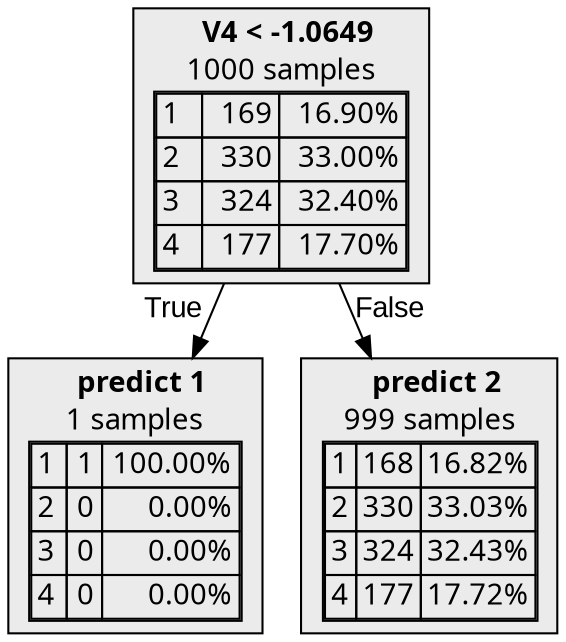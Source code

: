 digraph {
    1 [label=<  <TABLE BORDER="0" CELLPADDING="0">
      <TR>
    <TD>
      <B>V4 &lt; -1.0649</B>
    </TD>
  </TR>

    <TR>
      <TD>1000 samples</TD>
    </TR>
    <TR>
  <TD>
    <TABLE CELLSPACING="0">
      
        <TR >
    <TD ALIGN="LEFT">1</TD>
    <TD ALIGN="RIGHT">169</TD>
    <TD ALIGN="RIGHT">16.90%</TD>
  </TR>
  <TR class="highlighted">
    <TD ALIGN="LEFT">2</TD>
    <TD ALIGN="RIGHT">330</TD>
    <TD ALIGN="RIGHT">33.00%</TD>
  </TR>
  <TR >
    <TD ALIGN="LEFT">3</TD>
    <TD ALIGN="RIGHT">324</TD>
    <TD ALIGN="RIGHT">32.40%</TD>
  </TR>
  <TR >
    <TD ALIGN="LEFT">4</TD>
    <TD ALIGN="RIGHT">177</TD>
    <TD ALIGN="RIGHT">17.70%</TD>
  </TR>

    </TABLE>
  </TD>
</TR>

  </TABLE>
>,fillcolor="#EBEBEB",shape=box,fontname="bold arial",style="filled"];
    1 -> 2 [labeldistance=2.5, labelangle=45, headlabel="True",fontname="arial"];
    1 -> 3 [labeldistance=2.5, labelangle=-45, headlabel="False",fontname="arial"];
    2 [label=<  <TABLE BORDER="0" CELLPADDING="0">
      <TR>
    <TD>
      <B>predict 1</B>
    </TD>
  </TR>

    <TR>
      <TD>1 samples</TD>
    </TR>
    <TR>
  <TD>
    <TABLE CELLSPACING="0">
      
        <TR class="highlighted">
    <TD ALIGN="LEFT">1</TD>
    <TD ALIGN="RIGHT">1</TD>
    <TD ALIGN="RIGHT">100.00%</TD>
  </TR>
  <TR >
    <TD ALIGN="LEFT">2</TD>
    <TD ALIGN="RIGHT">0</TD>
    <TD ALIGN="RIGHT">0.00%</TD>
  </TR>
  <TR >
    <TD ALIGN="LEFT">3</TD>
    <TD ALIGN="RIGHT">0</TD>
    <TD ALIGN="RIGHT">0.00%</TD>
  </TR>
  <TR >
    <TD ALIGN="LEFT">4</TD>
    <TD ALIGN="RIGHT">0</TD>
    <TD ALIGN="RIGHT">0.00%</TD>
  </TR>

    </TABLE>
  </TD>
</TR>

  </TABLE>
>,fillcolor="#EBEBEB",shape=box,fontname="bold arial",style="filled",color=black];
    3 [label=<  <TABLE BORDER="0" CELLPADDING="0">
      <TR>
    <TD>
      <B>predict 2</B>
    </TD>
  </TR>

    <TR>
      <TD>999 samples</TD>
    </TR>
    <TR>
  <TD>
    <TABLE CELLSPACING="0">
      
        <TR >
    <TD ALIGN="LEFT">1</TD>
    <TD ALIGN="RIGHT">168</TD>
    <TD ALIGN="RIGHT">16.82%</TD>
  </TR>
  <TR class="highlighted">
    <TD ALIGN="LEFT">2</TD>
    <TD ALIGN="RIGHT">330</TD>
    <TD ALIGN="RIGHT">33.03%</TD>
  </TR>
  <TR >
    <TD ALIGN="LEFT">3</TD>
    <TD ALIGN="RIGHT">324</TD>
    <TD ALIGN="RIGHT">32.43%</TD>
  </TR>
  <TR >
    <TD ALIGN="LEFT">4</TD>
    <TD ALIGN="RIGHT">177</TD>
    <TD ALIGN="RIGHT">17.72%</TD>
  </TR>

    </TABLE>
  </TD>
</TR>

  </TABLE>
>,fillcolor="#EBEBEB",shape=box,fontname="bold arial",style="filled",color=black];
}

